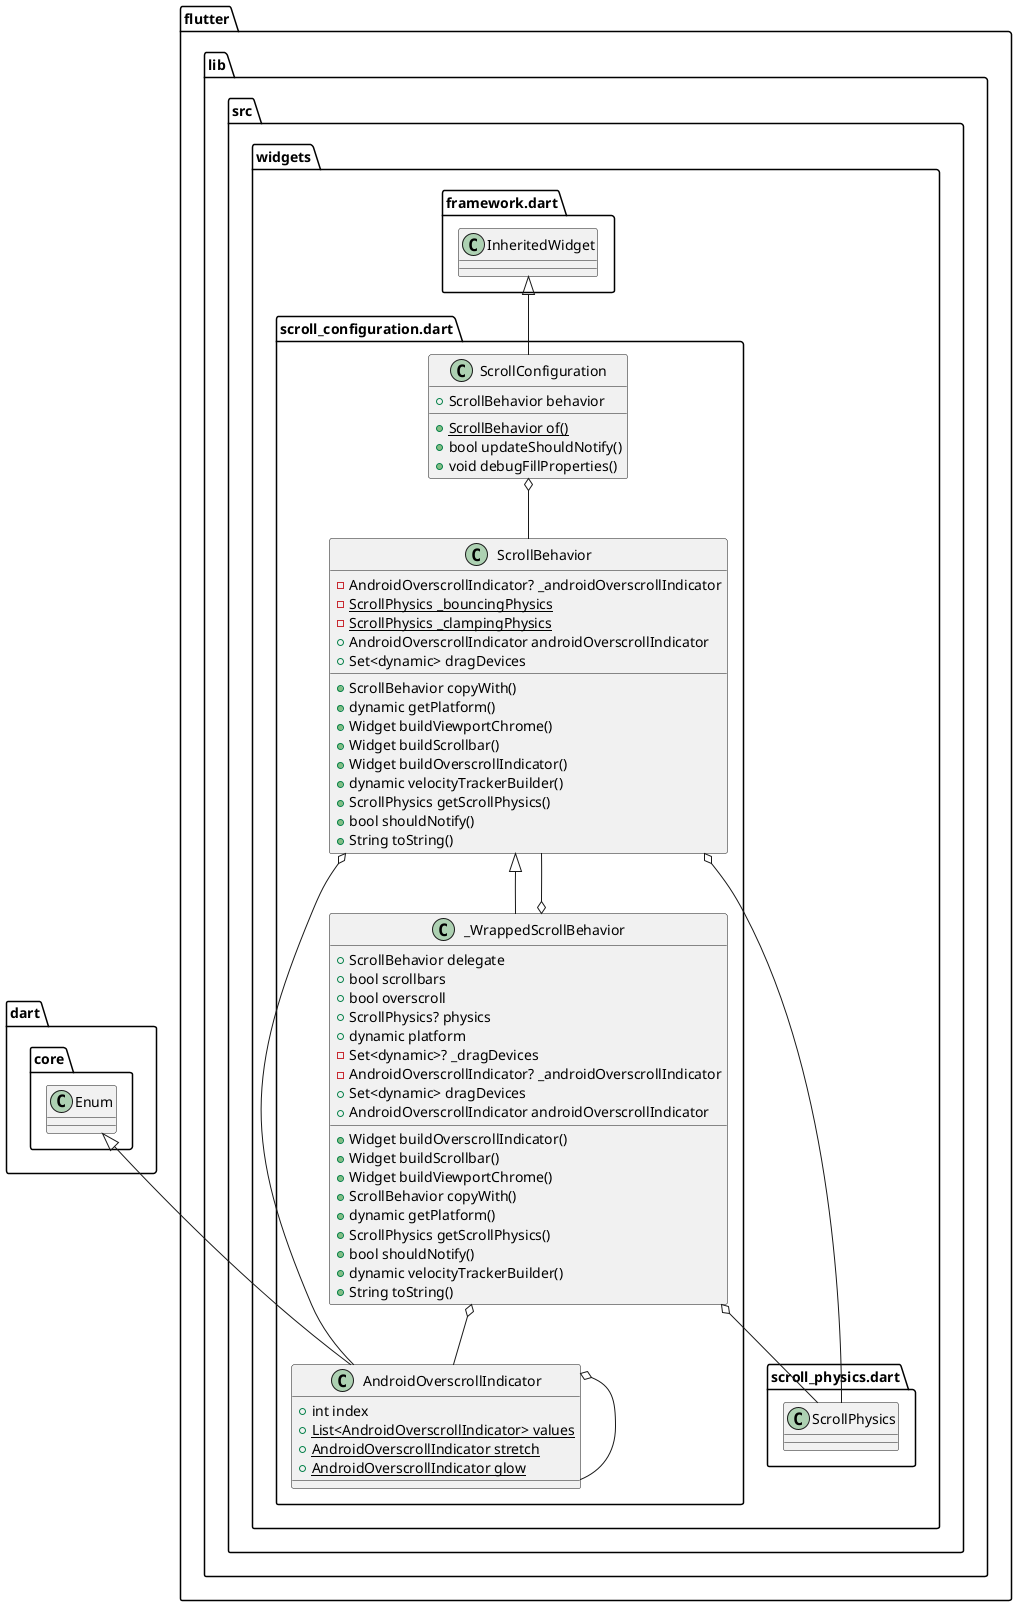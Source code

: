 @startuml
set namespaceSeparator ::

class "flutter::lib::src::widgets::scroll_configuration.dart::ScrollBehavior" {
  -AndroidOverscrollIndicator? _androidOverscrollIndicator
  {static} -ScrollPhysics _bouncingPhysics
  {static} -ScrollPhysics _clampingPhysics
  +AndroidOverscrollIndicator androidOverscrollIndicator
  +Set<dynamic> dragDevices
  +ScrollBehavior copyWith()
  +dynamic getPlatform()
  +Widget buildViewportChrome()
  +Widget buildScrollbar()
  +Widget buildOverscrollIndicator()
  +dynamic velocityTrackerBuilder()
  +ScrollPhysics getScrollPhysics()
  +bool shouldNotify()
  +String toString()
}

"flutter::lib::src::widgets::scroll_configuration.dart::ScrollBehavior" o-- "flutter::lib::src::widgets::scroll_configuration.dart::AndroidOverscrollIndicator"
"flutter::lib::src::widgets::scroll_configuration.dart::ScrollBehavior" o-- "flutter::lib::src::widgets::scroll_physics.dart::ScrollPhysics"

class "flutter::lib::src::widgets::scroll_configuration.dart::_WrappedScrollBehavior" {
  +ScrollBehavior delegate
  +bool scrollbars
  +bool overscroll
  +ScrollPhysics? physics
  +dynamic platform
  -Set<dynamic>? _dragDevices
  -AndroidOverscrollIndicator? _androidOverscrollIndicator
  +Set<dynamic> dragDevices
  +AndroidOverscrollIndicator androidOverscrollIndicator
  +Widget buildOverscrollIndicator()
  +Widget buildScrollbar()
  +Widget buildViewportChrome()
  +ScrollBehavior copyWith()
  +dynamic getPlatform()
  +ScrollPhysics getScrollPhysics()
  +bool shouldNotify()
  +dynamic velocityTrackerBuilder()
  +String toString()
}

"flutter::lib::src::widgets::scroll_configuration.dart::_WrappedScrollBehavior" o-- "flutter::lib::src::widgets::scroll_configuration.dart::ScrollBehavior"
"flutter::lib::src::widgets::scroll_configuration.dart::_WrappedScrollBehavior" o-- "flutter::lib::src::widgets::scroll_physics.dart::ScrollPhysics"
"flutter::lib::src::widgets::scroll_configuration.dart::_WrappedScrollBehavior" o-- "flutter::lib::src::widgets::scroll_configuration.dart::AndroidOverscrollIndicator"
"flutter::lib::src::widgets::scroll_configuration.dart::ScrollBehavior" <|-- "flutter::lib::src::widgets::scroll_configuration.dart::_WrappedScrollBehavior"

class "flutter::lib::src::widgets::scroll_configuration.dart::ScrollConfiguration" {
  +ScrollBehavior behavior
  {static} +ScrollBehavior of()
  +bool updateShouldNotify()
  +void debugFillProperties()
}

"flutter::lib::src::widgets::scroll_configuration.dart::ScrollConfiguration" o-- "flutter::lib::src::widgets::scroll_configuration.dart::ScrollBehavior"
"flutter::lib::src::widgets::framework.dart::InheritedWidget" <|-- "flutter::lib::src::widgets::scroll_configuration.dart::ScrollConfiguration"

class "flutter::lib::src::widgets::scroll_configuration.dart::AndroidOverscrollIndicator" {
  +int index
  {static} +List<AndroidOverscrollIndicator> values
  {static} +AndroidOverscrollIndicator stretch
  {static} +AndroidOverscrollIndicator glow
}

"flutter::lib::src::widgets::scroll_configuration.dart::AndroidOverscrollIndicator" o-- "flutter::lib::src::widgets::scroll_configuration.dart::AndroidOverscrollIndicator"
"dart::core::Enum" <|-- "flutter::lib::src::widgets::scroll_configuration.dart::AndroidOverscrollIndicator"


@enduml